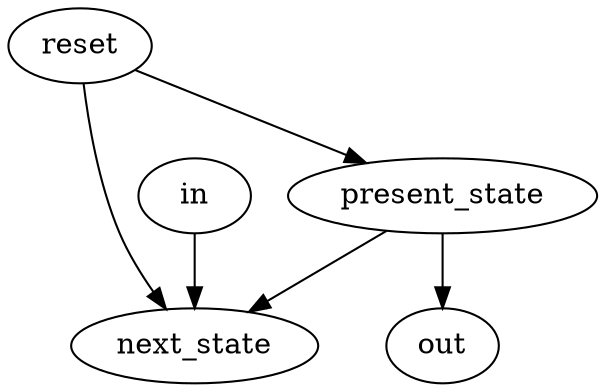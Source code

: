 strict digraph "" {
	reset -> next_state	[weight=4.0];
	reset -> present_state	[weight=1.0];
	in -> next_state	[weight=4.0];
	present_state -> next_state	[weight=4.0];
	present_state -> out	[weight=1.0];
}

